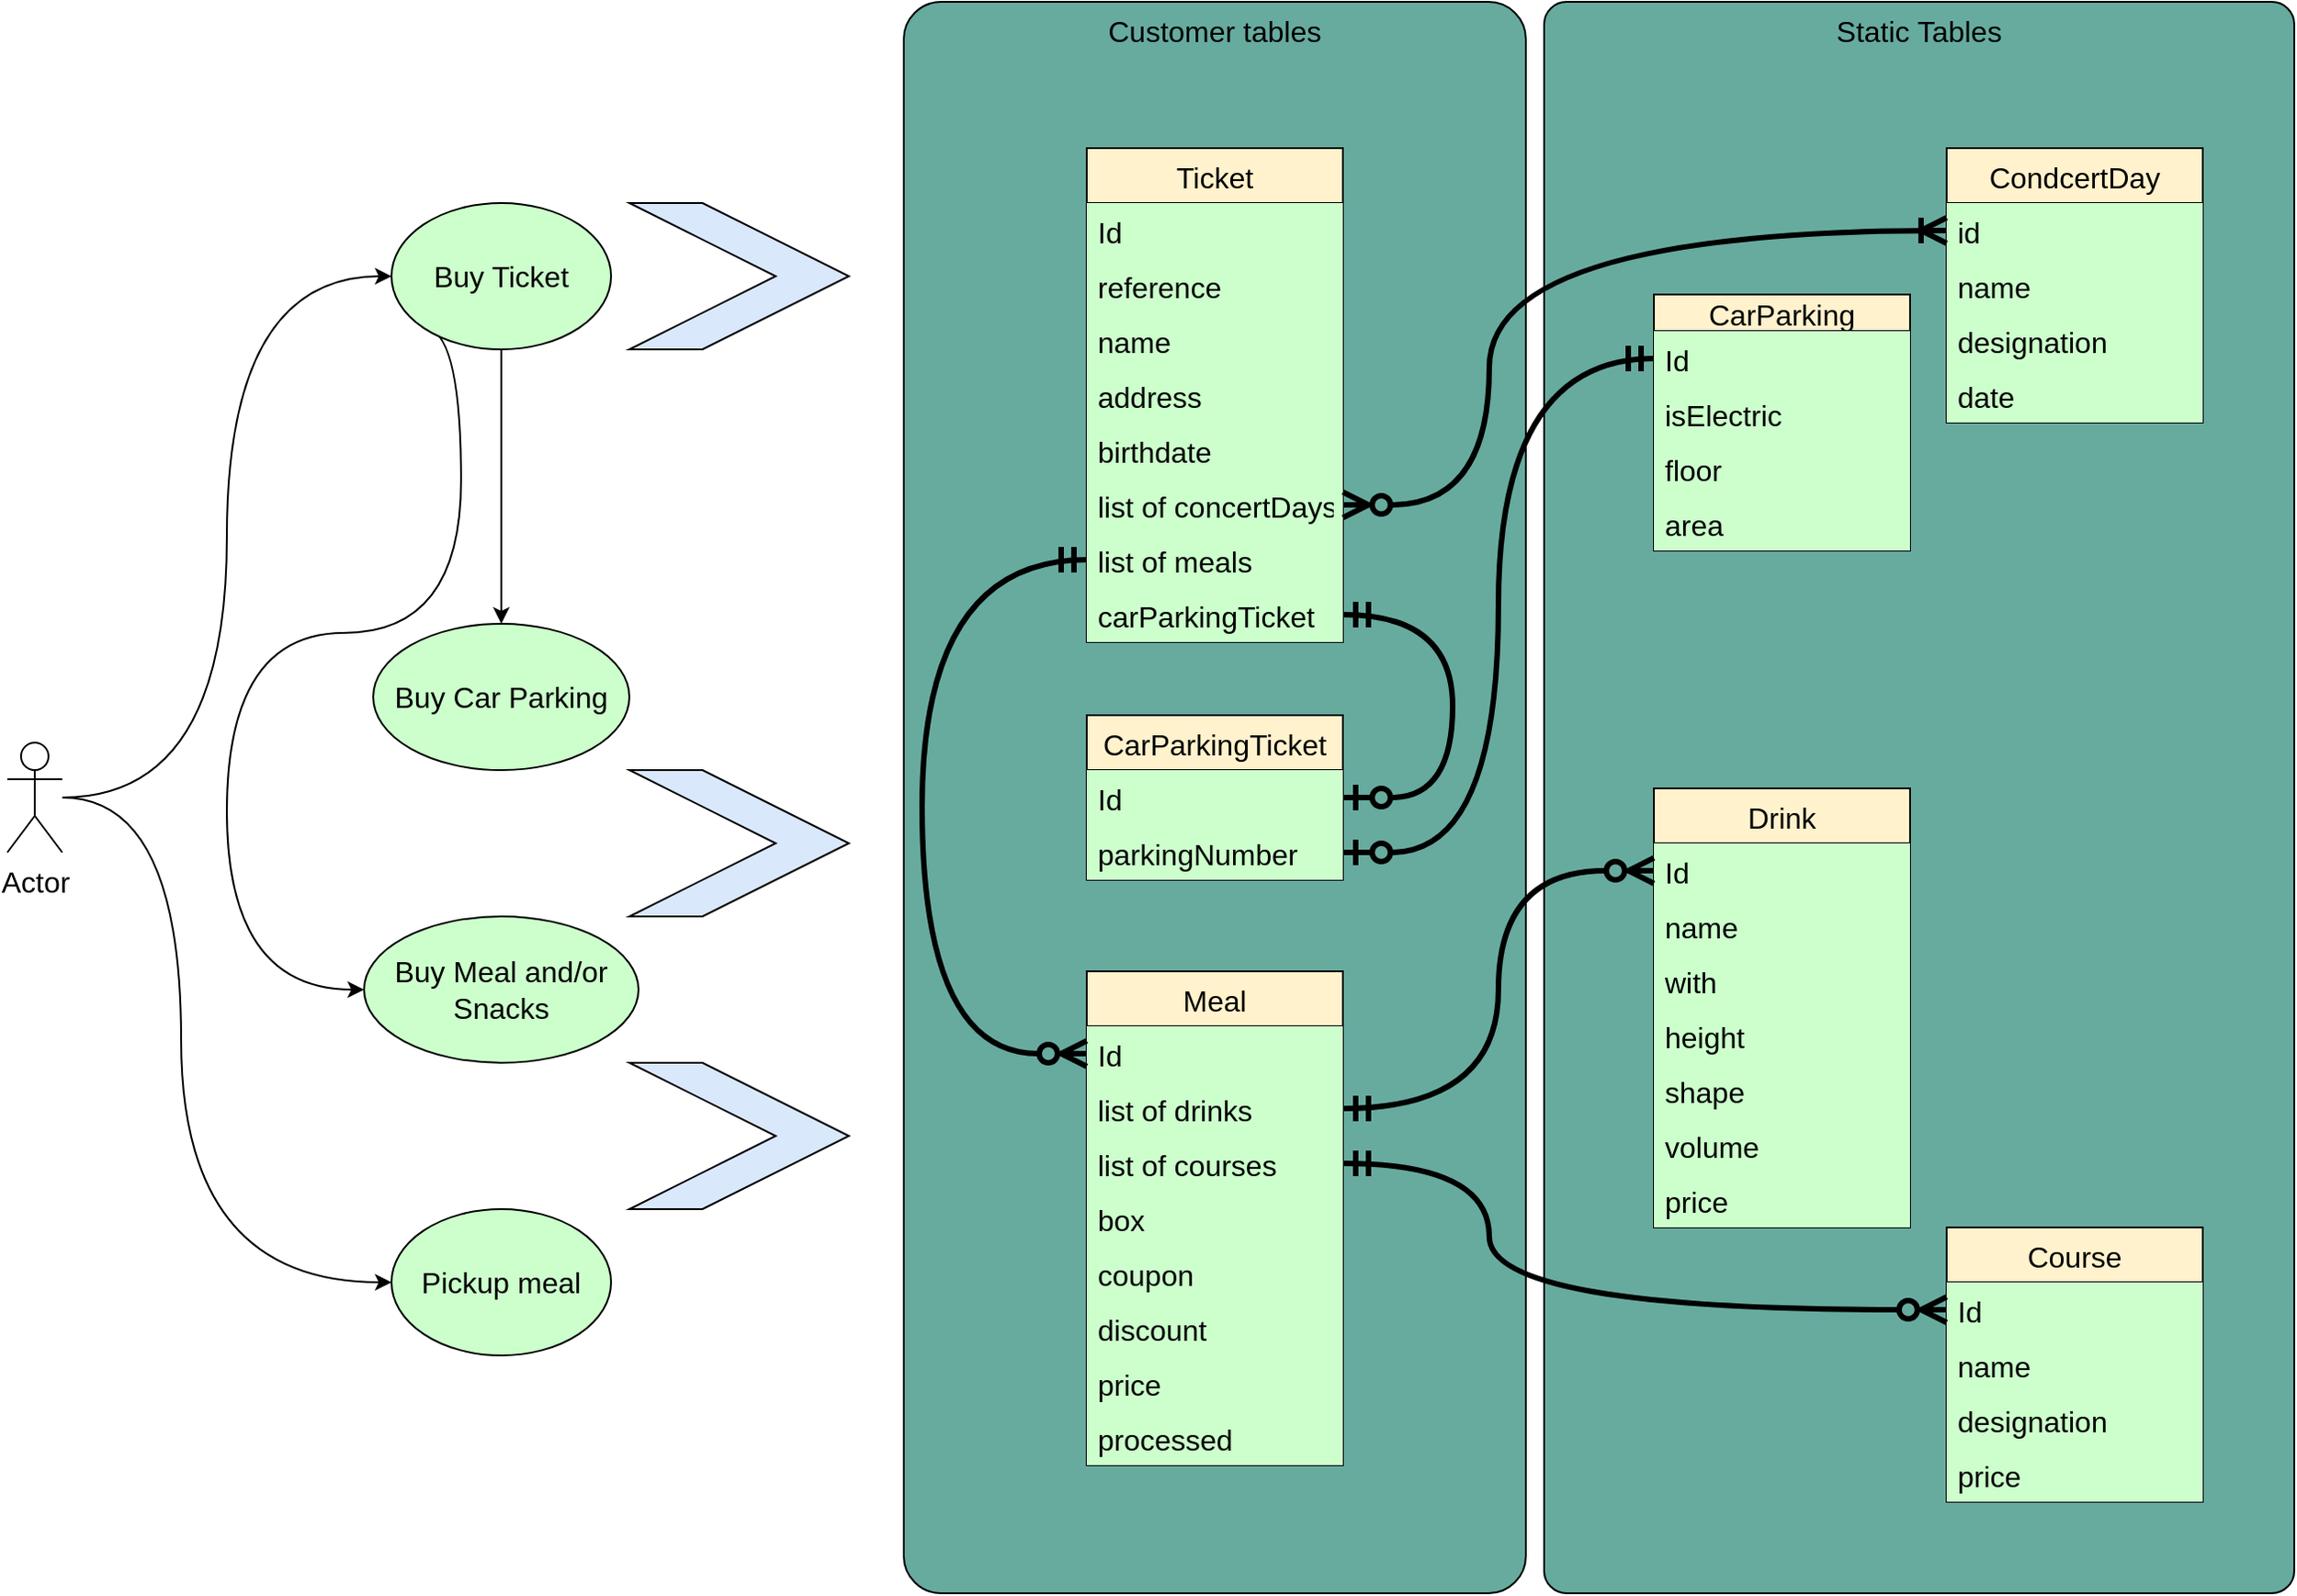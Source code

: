 <mxfile version="16.5.1" type="device"><diagram id="uhcYZJZ7Udj-fxOh4MYj" name="Page-1"><mxGraphModel dx="1843" dy="2539" grid="1" gridSize="10" guides="1" tooltips="1" connect="1" arrows="1" fold="1" page="1" pageScale="1" pageWidth="827" pageHeight="1169" math="0" shadow="0"><root><mxCell id="0"/><mxCell id="1" parent="0"/><mxCell id="LImlv7xBlvRgrsr66W5d-31" value="Customer tables" style="rounded=1;whiteSpace=wrap;html=1;horizontal=1;verticalAlign=top;arcSize=6;fontSize=16;fillColor=#67AB9F;strokeColor=#000000;" parent="1" vertex="1"><mxGeometry x="530" y="-50" width="340" height="870" as="geometry"/></mxCell><mxCell id="LImlv7xBlvRgrsr66W5d-30" value="Static Tables" style="rounded=1;whiteSpace=wrap;html=1;horizontal=1;verticalAlign=top;arcSize=3;fontSize=16;fillColor=#67AB9F;strokeColor=#000000;" parent="1" vertex="1"><mxGeometry x="880" y="-50" width="410" height="870" as="geometry"/></mxCell><mxCell id="LImlv7xBlvRgrsr66W5d-11" style="edgeStyle=orthogonalEdgeStyle;orthogonalLoop=1;jettySize=auto;html=1;entryX=0;entryY=0.5;entryDx=0;entryDy=0;curved=1;fontSize=16;" parent="1" source="LImlv7xBlvRgrsr66W5d-1" target="LImlv7xBlvRgrsr66W5d-10" edge="1"><mxGeometry relative="1" as="geometry"/></mxCell><mxCell id="LImlv7xBlvRgrsr66W5d-37" style="edgeStyle=orthogonalEdgeStyle;curved=1;orthogonalLoop=1;jettySize=auto;html=1;entryX=0;entryY=0.5;entryDx=0;entryDy=0;fontSize=16;" parent="1" source="LImlv7xBlvRgrsr66W5d-1" target="LImlv7xBlvRgrsr66W5d-36" edge="1"><mxGeometry relative="1" as="geometry"><Array as="points"><mxPoint x="135" y="650"/></Array></mxGeometry></mxCell><mxCell id="LImlv7xBlvRgrsr66W5d-1" value="Actor" style="shape=umlActor;verticalLabelPosition=bottom;verticalAlign=top;html=1;outlineConnect=0;fontSize=16;" parent="1" vertex="1"><mxGeometry x="40" y="355" width="30" height="60" as="geometry"/></mxCell><mxCell id="LImlv7xBlvRgrsr66W5d-6" value="Ticket" style="swimlane;fontStyle=0;childLayout=stackLayout;horizontal=1;startSize=30;horizontalStack=0;resizeParent=1;resizeParentMax=0;resizeLast=0;collapsible=1;marginBottom=0;fillColor=#fff2cc;strokeColor=#000000;fontSize=16;" parent="1" vertex="1"><mxGeometry x="630" y="30" width="140" height="270" as="geometry"><mxRectangle x="490" y="30" width="60" height="30" as="alternateBounds"/></mxGeometry></mxCell><mxCell id="LImlv7xBlvRgrsr66W5d-7" value="Id" style="text;strokeColor=none;fillColor=#CCFFCC;align=left;verticalAlign=middle;spacingLeft=4;spacingRight=4;overflow=hidden;points=[[0,0.5],[1,0.5]];portConstraint=eastwest;rotatable=0;fontSize=16;" parent="LImlv7xBlvRgrsr66W5d-6" vertex="1"><mxGeometry y="30" width="140" height="30" as="geometry"/></mxCell><mxCell id="LImlv7xBlvRgrsr66W5d-8" value="reference" style="text;strokeColor=none;fillColor=#CCFFCC;align=left;verticalAlign=middle;spacingLeft=4;spacingRight=4;overflow=hidden;points=[[0,0.5],[1,0.5]];portConstraint=eastwest;rotatable=0;fontSize=16;" parent="LImlv7xBlvRgrsr66W5d-6" vertex="1"><mxGeometry y="60" width="140" height="30" as="geometry"/></mxCell><mxCell id="LImlv7xBlvRgrsr66W5d-9" value="name" style="text;strokeColor=none;fillColor=#CCFFCC;align=left;verticalAlign=middle;spacingLeft=4;spacingRight=4;overflow=hidden;points=[[0,0.5],[1,0.5]];portConstraint=eastwest;rotatable=0;fontSize=16;" parent="LImlv7xBlvRgrsr66W5d-6" vertex="1"><mxGeometry y="90" width="140" height="30" as="geometry"/></mxCell><mxCell id="LImlv7xBlvRgrsr66W5d-13" value="address" style="text;strokeColor=none;fillColor=#CCFFCC;align=left;verticalAlign=middle;spacingLeft=4;spacingRight=4;overflow=hidden;points=[[0,0.5],[1,0.5]];portConstraint=eastwest;rotatable=0;fontSize=16;" parent="LImlv7xBlvRgrsr66W5d-6" vertex="1"><mxGeometry y="120" width="140" height="30" as="geometry"/></mxCell><mxCell id="LImlv7xBlvRgrsr66W5d-14" value="birthdate" style="text;strokeColor=none;fillColor=#CCFFCC;align=left;verticalAlign=middle;spacingLeft=4;spacingRight=4;overflow=hidden;points=[[0,0.5],[1,0.5]];portConstraint=eastwest;rotatable=0;fontSize=16;" parent="LImlv7xBlvRgrsr66W5d-6" vertex="1"><mxGeometry y="150" width="140" height="30" as="geometry"/></mxCell><mxCell id="LImlv7xBlvRgrsr66W5d-25" value="list of concertDays" style="text;strokeColor=none;fillColor=#CCFFCC;align=left;verticalAlign=middle;spacingLeft=4;spacingRight=4;overflow=hidden;points=[[0,0.5],[1,0.5]];portConstraint=eastwest;rotatable=0;fontSize=16;" parent="LImlv7xBlvRgrsr66W5d-6" vertex="1"><mxGeometry y="180" width="140" height="30" as="geometry"/></mxCell><mxCell id="LImlv7xBlvRgrsr66W5d-73" value="list of meals" style="text;strokeColor=none;fillColor=#CCFFCC;align=left;verticalAlign=middle;spacingLeft=4;spacingRight=4;overflow=hidden;points=[[0,0.5],[1,0.5]];portConstraint=eastwest;rotatable=0;fontSize=16;" parent="LImlv7xBlvRgrsr66W5d-6" vertex="1"><mxGeometry y="210" width="140" height="30" as="geometry"/></mxCell><mxCell id="AdTUrhO-m0qXJzWCmlqj-5" value="carParkingTicket" style="text;strokeColor=none;fillColor=#CCFFCC;align=left;verticalAlign=middle;spacingLeft=4;spacingRight=4;overflow=hidden;points=[[0,0.5],[1,0.5]];portConstraint=eastwest;rotatable=0;fontSize=16;" parent="LImlv7xBlvRgrsr66W5d-6" vertex="1"><mxGeometry y="240" width="140" height="30" as="geometry"/></mxCell><mxCell id="LImlv7xBlvRgrsr66W5d-17" style="edgeStyle=orthogonalEdgeStyle;curved=1;orthogonalLoop=1;jettySize=auto;html=1;entryX=0.5;entryY=0;entryDx=0;entryDy=0;fontSize=16;" parent="1" source="LImlv7xBlvRgrsr66W5d-10" target="LImlv7xBlvRgrsr66W5d-16" edge="1"><mxGeometry relative="1" as="geometry"/></mxCell><mxCell id="LImlv7xBlvRgrsr66W5d-34" style="edgeStyle=orthogonalEdgeStyle;curved=1;orthogonalLoop=1;jettySize=auto;html=1;exitX=0;exitY=1;exitDx=0;exitDy=0;entryX=0;entryY=0.5;entryDx=0;entryDy=0;fontSize=16;" parent="1" source="LImlv7xBlvRgrsr66W5d-10" target="LImlv7xBlvRgrsr66W5d-35" edge="1"><mxGeometry relative="1" as="geometry"><mxPoint x="260" y="410" as="targetPoint"/><Array as="points"><mxPoint x="288" y="295"/><mxPoint x="160" y="295"/><mxPoint x="160" y="490"/></Array></mxGeometry></mxCell><mxCell id="LImlv7xBlvRgrsr66W5d-10" value="Buy Ticket" style="ellipse;whiteSpace=wrap;html=1;fontSize=16;fillColor=#CCFFCC;" parent="1" vertex="1"><mxGeometry x="250" y="60" width="120" height="80" as="geometry"/></mxCell><mxCell id="LImlv7xBlvRgrsr66W5d-15" value="" style="shape=step;perimeter=stepPerimeter;whiteSpace=wrap;html=1;fixedSize=1;size=80;fontSize=16;fillColor=#dae8fc;strokeColor=#000000;" parent="1" vertex="1"><mxGeometry x="380" y="60" width="120" height="80" as="geometry"/></mxCell><mxCell id="LImlv7xBlvRgrsr66W5d-16" value="Buy Car Parking" style="ellipse;whiteSpace=wrap;html=1;fontSize=16;fillColor=#CCFFCC;" parent="1" vertex="1"><mxGeometry x="240" y="290" width="140" height="80" as="geometry"/></mxCell><mxCell id="LImlv7xBlvRgrsr66W5d-18" value="CarParkingTicket" style="swimlane;fontStyle=0;childLayout=stackLayout;horizontal=1;startSize=30;horizontalStack=0;resizeParent=1;resizeParentMax=0;resizeLast=0;collapsible=1;marginBottom=0;fillColor=#fff2cc;strokeColor=#000000;fontSize=16;" parent="1" vertex="1"><mxGeometry x="630" y="340" width="140" height="90" as="geometry"><mxRectangle x="490" y="30" width="60" height="30" as="alternateBounds"/></mxGeometry></mxCell><mxCell id="LImlv7xBlvRgrsr66W5d-19" value="Id" style="text;strokeColor=none;fillColor=#CCFFCC;align=left;verticalAlign=middle;spacingLeft=4;spacingRight=4;overflow=hidden;points=[[0,0.5],[1,0.5]];portConstraint=eastwest;rotatable=0;fontSize=16;" parent="LImlv7xBlvRgrsr66W5d-18" vertex="1"><mxGeometry y="30" width="140" height="30" as="geometry"/></mxCell><mxCell id="LImlv7xBlvRgrsr66W5d-20" value="parkingNumber" style="text;strokeColor=none;fillColor=#CCFFCC;align=left;verticalAlign=middle;spacingLeft=4;spacingRight=4;overflow=hidden;points=[[0,0.5],[1,0.5]];portConstraint=eastwest;rotatable=0;fontSize=16;" parent="LImlv7xBlvRgrsr66W5d-18" vertex="1"><mxGeometry y="60" width="140" height="30" as="geometry"/></mxCell><mxCell id="LImlv7xBlvRgrsr66W5d-24" value="" style="shape=step;perimeter=stepPerimeter;whiteSpace=wrap;html=1;fixedSize=1;size=80;fontSize=16;fillColor=#dae8fc;strokeColor=#000000;" parent="1" vertex="1"><mxGeometry x="380" y="370" width="120" height="80" as="geometry"/></mxCell><mxCell id="LImlv7xBlvRgrsr66W5d-26" value="CarParking" style="swimlane;fontStyle=0;childLayout=stackLayout;horizontal=1;startSize=20;horizontalStack=0;resizeParent=1;resizeParentMax=0;resizeLast=0;collapsible=1;marginBottom=0;fillColor=#fff2cc;strokeColor=#000000;fontSize=16;" parent="1" vertex="1"><mxGeometry x="940" y="110" width="140" height="140" as="geometry"/></mxCell><mxCell id="LImlv7xBlvRgrsr66W5d-27" value="Id" style="text;strokeColor=none;fillColor=#CCFFCC;align=left;verticalAlign=middle;spacingLeft=4;spacingRight=4;overflow=hidden;points=[[0,0.5],[1,0.5]];portConstraint=eastwest;rotatable=0;fontSize=16;" parent="LImlv7xBlvRgrsr66W5d-26" vertex="1"><mxGeometry y="20" width="140" height="30" as="geometry"/></mxCell><mxCell id="LImlv7xBlvRgrsr66W5d-28" value="isElectric" style="text;strokeColor=none;fillColor=#CCFFCC;align=left;verticalAlign=middle;spacingLeft=4;spacingRight=4;overflow=hidden;points=[[0,0.5],[1,0.5]];portConstraint=eastwest;rotatable=0;fontSize=16;" parent="LImlv7xBlvRgrsr66W5d-26" vertex="1"><mxGeometry y="50" width="140" height="30" as="geometry"/></mxCell><mxCell id="LImlv7xBlvRgrsr66W5d-29" value="floor" style="text;strokeColor=none;fillColor=#CCFFCC;align=left;verticalAlign=middle;spacingLeft=4;spacingRight=4;overflow=hidden;points=[[0,0.5],[1,0.5]];portConstraint=eastwest;rotatable=0;fontSize=16;" parent="LImlv7xBlvRgrsr66W5d-26" vertex="1"><mxGeometry y="80" width="140" height="30" as="geometry"/></mxCell><mxCell id="LImlv7xBlvRgrsr66W5d-33" value="area" style="text;strokeColor=none;fillColor=#CCFFCC;align=left;verticalAlign=middle;spacingLeft=4;spacingRight=4;overflow=hidden;points=[[0,0.5],[1,0.5]];portConstraint=eastwest;rotatable=0;fontSize=16;" parent="LImlv7xBlvRgrsr66W5d-26" vertex="1"><mxGeometry y="110" width="140" height="30" as="geometry"/></mxCell><mxCell id="LImlv7xBlvRgrsr66W5d-32" style="edgeStyle=orthogonalEdgeStyle;curved=1;orthogonalLoop=1;jettySize=auto;html=1;entryX=0;entryY=0.5;entryDx=0;entryDy=0;endArrow=ERmandOne;endFill=0;startArrow=ERzeroToOne;startFill=0;endSize=10;startSize=10;fontSize=16;strokeWidth=3;" parent="1" source="LImlv7xBlvRgrsr66W5d-20" target="LImlv7xBlvRgrsr66W5d-27" edge="1"><mxGeometry relative="1" as="geometry"/></mxCell><mxCell id="LImlv7xBlvRgrsr66W5d-35" value="Buy Meal and/or Snacks" style="ellipse;whiteSpace=wrap;html=1;fontSize=16;fillColor=#CCFFCC;" parent="1" vertex="1"><mxGeometry x="235" y="450" width="150" height="80" as="geometry"/></mxCell><mxCell id="LImlv7xBlvRgrsr66W5d-36" value="Pickup meal" style="ellipse;whiteSpace=wrap;html=1;fontSize=16;fillColor=#CCFFCC;" parent="1" vertex="1"><mxGeometry x="250" y="610" width="120" height="80" as="geometry"/></mxCell><mxCell id="LImlv7xBlvRgrsr66W5d-38" value="" style="shape=step;perimeter=stepPerimeter;whiteSpace=wrap;html=1;fixedSize=1;size=80;fontSize=16;fillColor=#dae8fc;strokeColor=#000000;" parent="1" vertex="1"><mxGeometry x="380" y="530" width="120" height="80" as="geometry"/></mxCell><mxCell id="LImlv7xBlvRgrsr66W5d-39" value="Meal" style="swimlane;fontStyle=0;childLayout=stackLayout;horizontal=1;startSize=30;horizontalStack=0;resizeParent=1;resizeParentMax=0;resizeLast=0;collapsible=1;marginBottom=0;fillColor=#fff2cc;strokeColor=#000000;fontSize=16;" parent="1" vertex="1"><mxGeometry x="630" y="480" width="140" height="270" as="geometry"><mxRectangle x="490" y="30" width="60" height="30" as="alternateBounds"/></mxGeometry></mxCell><mxCell id="LImlv7xBlvRgrsr66W5d-40" value="Id" style="text;strokeColor=none;fillColor=#CCFFCC;align=left;verticalAlign=middle;spacingLeft=4;spacingRight=4;overflow=hidden;points=[[0,0.5],[1,0.5]];portConstraint=eastwest;rotatable=0;fontSize=16;" parent="LImlv7xBlvRgrsr66W5d-39" vertex="1"><mxGeometry y="30" width="140" height="30" as="geometry"/></mxCell><mxCell id="AdTUrhO-m0qXJzWCmlqj-10" value="list of drinks" style="text;strokeColor=none;fillColor=#CCFFCC;align=left;verticalAlign=middle;spacingLeft=4;spacingRight=4;overflow=hidden;points=[[0,0.5],[1,0.5]];portConstraint=eastwest;rotatable=0;fontSize=16;" parent="LImlv7xBlvRgrsr66W5d-39" vertex="1"><mxGeometry y="60" width="140" height="30" as="geometry"/></mxCell><mxCell id="LImlv7xBlvRgrsr66W5d-41" value="list of courses" style="text;strokeColor=none;fillColor=#CCFFCC;align=left;verticalAlign=middle;spacingLeft=4;spacingRight=4;overflow=hidden;points=[[0,0.5],[1,0.5]];portConstraint=eastwest;rotatable=0;fontSize=16;" parent="LImlv7xBlvRgrsr66W5d-39" vertex="1"><mxGeometry y="90" width="140" height="30" as="geometry"/></mxCell><mxCell id="LImlv7xBlvRgrsr66W5d-62" value="box" style="text;strokeColor=none;fillColor=#CCFFCC;align=left;verticalAlign=middle;spacingLeft=4;spacingRight=4;overflow=hidden;points=[[0,0.5],[1,0.5]];portConstraint=eastwest;rotatable=0;fontSize=16;" parent="LImlv7xBlvRgrsr66W5d-39" vertex="1"><mxGeometry y="120" width="140" height="30" as="geometry"/></mxCell><mxCell id="LImlv7xBlvRgrsr66W5d-63" value="coupon" style="text;strokeColor=none;fillColor=#CCFFCC;align=left;verticalAlign=middle;spacingLeft=4;spacingRight=4;overflow=hidden;points=[[0,0.5],[1,0.5]];portConstraint=eastwest;rotatable=0;fontSize=16;" parent="LImlv7xBlvRgrsr66W5d-39" vertex="1"><mxGeometry y="150" width="140" height="30" as="geometry"/></mxCell><mxCell id="LImlv7xBlvRgrsr66W5d-64" value="discount" style="text;strokeColor=none;fillColor=#CCFFCC;align=left;verticalAlign=middle;spacingLeft=4;spacingRight=4;overflow=hidden;points=[[0,0.5],[1,0.5]];portConstraint=eastwest;rotatable=0;fontSize=16;" parent="LImlv7xBlvRgrsr66W5d-39" vertex="1"><mxGeometry y="180" width="140" height="30" as="geometry"/></mxCell><mxCell id="LImlv7xBlvRgrsr66W5d-65" value="price" style="text;strokeColor=none;fillColor=#CCFFCC;align=left;verticalAlign=middle;spacingLeft=4;spacingRight=4;overflow=hidden;points=[[0,0.5],[1,0.5]];portConstraint=eastwest;rotatable=0;fontSize=16;" parent="LImlv7xBlvRgrsr66W5d-39" vertex="1"><mxGeometry y="210" width="140" height="30" as="geometry"/></mxCell><mxCell id="LImlv7xBlvRgrsr66W5d-66" value="processed" style="text;strokeColor=none;fillColor=#CCFFCC;align=left;verticalAlign=middle;spacingLeft=4;spacingRight=4;overflow=hidden;points=[[0,0.5],[1,0.5]];portConstraint=eastwest;rotatable=0;fontSize=16;" parent="LImlv7xBlvRgrsr66W5d-39" vertex="1"><mxGeometry y="240" width="140" height="30" as="geometry"/></mxCell><mxCell id="LImlv7xBlvRgrsr66W5d-42" value="Drink" style="swimlane;fontStyle=0;childLayout=stackLayout;horizontal=1;startSize=30;horizontalStack=0;resizeParent=1;resizeParentMax=0;resizeLast=0;collapsible=1;marginBottom=0;fillColor=#fff2cc;strokeColor=#000000;fontSize=16;" parent="1" vertex="1"><mxGeometry x="940" y="380" width="140" height="240" as="geometry"><mxRectangle x="490" y="30" width="60" height="30" as="alternateBounds"/></mxGeometry></mxCell><mxCell id="LImlv7xBlvRgrsr66W5d-43" value="Id" style="text;strokeColor=none;fillColor=#CCFFCC;align=left;verticalAlign=middle;spacingLeft=4;spacingRight=4;overflow=hidden;points=[[0,0.5],[1,0.5]];portConstraint=eastwest;rotatable=0;fontSize=16;" parent="LImlv7xBlvRgrsr66W5d-42" vertex="1"><mxGeometry y="30" width="140" height="30" as="geometry"/></mxCell><mxCell id="LImlv7xBlvRgrsr66W5d-44" value="name" style="text;strokeColor=none;fillColor=#CCFFCC;align=left;verticalAlign=middle;spacingLeft=4;spacingRight=4;overflow=hidden;points=[[0,0.5],[1,0.5]];portConstraint=eastwest;rotatable=0;fontSize=16;" parent="LImlv7xBlvRgrsr66W5d-42" vertex="1"><mxGeometry y="60" width="140" height="30" as="geometry"/></mxCell><mxCell id="LImlv7xBlvRgrsr66W5d-45" value="with" style="text;strokeColor=none;fillColor=#CCFFCC;align=left;verticalAlign=middle;spacingLeft=4;spacingRight=4;overflow=hidden;points=[[0,0.5],[1,0.5]];portConstraint=eastwest;rotatable=0;fontSize=16;" parent="LImlv7xBlvRgrsr66W5d-42" vertex="1"><mxGeometry y="90" width="140" height="30" as="geometry"/></mxCell><mxCell id="LImlv7xBlvRgrsr66W5d-46" value="height" style="text;strokeColor=none;fillColor=#CCFFCC;align=left;verticalAlign=middle;spacingLeft=4;spacingRight=4;overflow=hidden;points=[[0,0.5],[1,0.5]];portConstraint=eastwest;rotatable=0;fontSize=16;" parent="LImlv7xBlvRgrsr66W5d-42" vertex="1"><mxGeometry y="120" width="140" height="30" as="geometry"/></mxCell><mxCell id="LImlv7xBlvRgrsr66W5d-47" value="shape" style="text;strokeColor=none;fillColor=#CCFFCC;align=left;verticalAlign=middle;spacingLeft=4;spacingRight=4;overflow=hidden;points=[[0,0.5],[1,0.5]];portConstraint=eastwest;rotatable=0;fontSize=16;" parent="LImlv7xBlvRgrsr66W5d-42" vertex="1"><mxGeometry y="150" width="140" height="30" as="geometry"/></mxCell><mxCell id="LImlv7xBlvRgrsr66W5d-48" value="volume" style="text;strokeColor=none;fillColor=#CCFFCC;align=left;verticalAlign=middle;spacingLeft=4;spacingRight=4;overflow=hidden;points=[[0,0.5],[1,0.5]];portConstraint=eastwest;rotatable=0;fontSize=16;" parent="LImlv7xBlvRgrsr66W5d-42" vertex="1"><mxGeometry y="180" width="140" height="30" as="geometry"/></mxCell><mxCell id="LImlv7xBlvRgrsr66W5d-54" value="price" style="text;strokeColor=none;fillColor=#CCFFCC;align=left;verticalAlign=middle;spacingLeft=4;spacingRight=4;overflow=hidden;points=[[0,0.5],[1,0.5]];portConstraint=eastwest;rotatable=0;fontSize=16;" parent="LImlv7xBlvRgrsr66W5d-42" vertex="1"><mxGeometry y="210" width="140" height="30" as="geometry"/></mxCell><mxCell id="LImlv7xBlvRgrsr66W5d-49" value="Course" style="swimlane;fontStyle=0;childLayout=stackLayout;horizontal=1;startSize=30;horizontalStack=0;resizeParent=1;resizeParentMax=0;resizeLast=0;collapsible=1;marginBottom=0;fillColor=#fff2cc;strokeColor=#000000;fontSize=16;" parent="1" vertex="1"><mxGeometry x="1100" y="620" width="140" height="150" as="geometry"><mxRectangle x="490" y="30" width="60" height="30" as="alternateBounds"/></mxGeometry></mxCell><mxCell id="LImlv7xBlvRgrsr66W5d-50" value="Id" style="text;strokeColor=none;fillColor=#CCFFCC;align=left;verticalAlign=middle;spacingLeft=4;spacingRight=4;overflow=hidden;points=[[0,0.5],[1,0.5]];portConstraint=eastwest;rotatable=0;fontSize=16;" parent="LImlv7xBlvRgrsr66W5d-49" vertex="1"><mxGeometry y="30" width="140" height="30" as="geometry"/></mxCell><mxCell id="LImlv7xBlvRgrsr66W5d-51" value="name" style="text;strokeColor=none;fillColor=#CCFFCC;align=left;verticalAlign=middle;spacingLeft=4;spacingRight=4;overflow=hidden;points=[[0,0.5],[1,0.5]];portConstraint=eastwest;rotatable=0;fontSize=16;" parent="LImlv7xBlvRgrsr66W5d-49" vertex="1"><mxGeometry y="60" width="140" height="30" as="geometry"/></mxCell><mxCell id="LImlv7xBlvRgrsr66W5d-52" value="designation" style="text;strokeColor=none;fillColor=#CCFFCC;align=left;verticalAlign=middle;spacingLeft=4;spacingRight=4;overflow=hidden;points=[[0,0.5],[1,0.5]];portConstraint=eastwest;rotatable=0;fontSize=16;" parent="LImlv7xBlvRgrsr66W5d-49" vertex="1"><mxGeometry y="90" width="140" height="30" as="geometry"/></mxCell><mxCell id="LImlv7xBlvRgrsr66W5d-53" value="price" style="text;strokeColor=none;fillColor=#CCFFCC;align=left;verticalAlign=middle;spacingLeft=4;spacingRight=4;overflow=hidden;points=[[0,0.5],[1,0.5]];portConstraint=eastwest;rotatable=0;fontSize=16;" parent="LImlv7xBlvRgrsr66W5d-49" vertex="1"><mxGeometry y="120" width="140" height="30" as="geometry"/></mxCell><mxCell id="LImlv7xBlvRgrsr66W5d-60" style="edgeStyle=orthogonalEdgeStyle;curved=1;orthogonalLoop=1;jettySize=auto;html=1;exitX=1;exitY=0.5;exitDx=0;exitDy=0;entryX=0;entryY=0.5;entryDx=0;entryDy=0;endSize=10;startSize=10;endArrow=ERzeroToMany;endFill=0;startArrow=ERmandOne;startFill=0;fontSize=16;strokeWidth=3;" parent="1" source="AdTUrhO-m0qXJzWCmlqj-10" target="LImlv7xBlvRgrsr66W5d-43" edge="1"><mxGeometry relative="1" as="geometry"/></mxCell><mxCell id="LImlv7xBlvRgrsr66W5d-61" style="edgeStyle=orthogonalEdgeStyle;curved=1;orthogonalLoop=1;jettySize=auto;html=1;entryX=0;entryY=0.5;entryDx=0;entryDy=0;exitX=1;exitY=0.5;exitDx=0;exitDy=0;endSize=10;startSize=10;startArrow=ERmandOne;startFill=0;endArrow=ERzeroToMany;endFill=0;fontSize=16;strokeWidth=3;" parent="1" source="LImlv7xBlvRgrsr66W5d-41" target="LImlv7xBlvRgrsr66W5d-50" edge="1"><mxGeometry relative="1" as="geometry"><Array as="points"><mxPoint x="850" y="585"/><mxPoint x="850" y="665"/></Array></mxGeometry></mxCell><mxCell id="LImlv7xBlvRgrsr66W5d-67" value="CondcertDay" style="swimlane;fontStyle=0;childLayout=stackLayout;horizontal=1;startSize=30;horizontalStack=0;resizeParent=1;resizeParentMax=0;resizeLast=0;collapsible=1;marginBottom=0;fillColor=#fff2cc;strokeColor=#000000;fontSize=16;" parent="1" vertex="1"><mxGeometry x="1100" y="30" width="140" height="150" as="geometry"/></mxCell><mxCell id="LImlv7xBlvRgrsr66W5d-68" value="id" style="text;strokeColor=none;fillColor=#CCFFCC;align=left;verticalAlign=middle;spacingLeft=4;spacingRight=4;overflow=hidden;points=[[0,0.5],[1,0.5]];portConstraint=eastwest;rotatable=0;fontSize=16;" parent="LImlv7xBlvRgrsr66W5d-67" vertex="1"><mxGeometry y="30" width="140" height="30" as="geometry"/></mxCell><mxCell id="LImlv7xBlvRgrsr66W5d-69" value="name" style="text;strokeColor=none;fillColor=#CCFFCC;align=left;verticalAlign=middle;spacingLeft=4;spacingRight=4;overflow=hidden;points=[[0,0.5],[1,0.5]];portConstraint=eastwest;rotatable=0;fontSize=16;" parent="LImlv7xBlvRgrsr66W5d-67" vertex="1"><mxGeometry y="60" width="140" height="30" as="geometry"/></mxCell><mxCell id="LImlv7xBlvRgrsr66W5d-70" value="designation" style="text;strokeColor=none;fillColor=#CCFFCC;align=left;verticalAlign=middle;spacingLeft=4;spacingRight=4;overflow=hidden;points=[[0,0.5],[1,0.5]];portConstraint=eastwest;rotatable=0;fontSize=16;" parent="LImlv7xBlvRgrsr66W5d-67" vertex="1"><mxGeometry y="90" width="140" height="30" as="geometry"/></mxCell><mxCell id="AdTUrhO-m0qXJzWCmlqj-1" value="date" style="text;strokeColor=none;fillColor=#CCFFCC;align=left;verticalAlign=middle;spacingLeft=4;spacingRight=4;overflow=hidden;points=[[0,0.5],[1,0.5]];portConstraint=eastwest;rotatable=0;fontSize=16;" parent="LImlv7xBlvRgrsr66W5d-67" vertex="1"><mxGeometry y="120" width="140" height="30" as="geometry"/></mxCell><mxCell id="LImlv7xBlvRgrsr66W5d-71" style="edgeStyle=orthogonalEdgeStyle;curved=1;orthogonalLoop=1;jettySize=auto;html=1;exitX=1;exitY=0.5;exitDx=0;exitDy=0;entryX=0;entryY=0.5;entryDx=0;entryDy=0;startArrow=ERzeroToMany;startFill=0;endArrow=ERoneToMany;endFill=0;strokeWidth=3;fontSize=16;targetPerimeterSpacing=0;endSize=10;startSize=10;" parent="1" source="LImlv7xBlvRgrsr66W5d-25" target="LImlv7xBlvRgrsr66W5d-68" edge="1"><mxGeometry relative="1" as="geometry"><Array as="points"><mxPoint x="850" y="225"/><mxPoint x="850" y="75"/></Array></mxGeometry></mxCell><mxCell id="LImlv7xBlvRgrsr66W5d-74" style="edgeStyle=orthogonalEdgeStyle;curved=1;orthogonalLoop=1;jettySize=auto;html=1;exitX=0;exitY=0.5;exitDx=0;exitDy=0;entryX=0;entryY=0.5;entryDx=0;entryDy=0;endSize=10;startSize=10;startArrow=ERmandOne;startFill=0;endArrow=ERzeroToMany;endFill=0;fontSize=16;strokeWidth=3;" parent="1" source="LImlv7xBlvRgrsr66W5d-73" target="LImlv7xBlvRgrsr66W5d-40" edge="1"><mxGeometry relative="1" as="geometry"><Array as="points"><mxPoint x="540" y="255"/><mxPoint x="540" y="525"/></Array></mxGeometry></mxCell><mxCell id="AdTUrhO-m0qXJzWCmlqj-3" style="edgeStyle=orthogonalEdgeStyle;orthogonalLoop=1;jettySize=auto;html=1;curved=1;" parent="1" target="LImlv7xBlvRgrsr66W5d-19" edge="1"><mxGeometry relative="1" as="geometry"><Array as="points"><mxPoint x="760" y="315"/><mxPoint x="760" y="350"/><mxPoint x="540" y="350"/><mxPoint x="540" y="410"/></Array></mxGeometry></mxCell><mxCell id="AdTUrhO-m0qXJzWCmlqj-9" style="edgeStyle=orthogonalEdgeStyle;curved=1;orthogonalLoop=1;jettySize=auto;html=1;entryX=1;entryY=0.5;entryDx=0;entryDy=0;fontSize=16;startArrow=ERmandOne;startFill=0;endArrow=ERzeroToOne;endFill=0;startSize=10;endSize=10;targetPerimeterSpacing=0;strokeWidth=3;" parent="1" source="AdTUrhO-m0qXJzWCmlqj-5" target="LImlv7xBlvRgrsr66W5d-19" edge="1"><mxGeometry relative="1" as="geometry"><Array as="points"><mxPoint x="830" y="285"/><mxPoint x="830" y="385"/></Array></mxGeometry></mxCell></root></mxGraphModel></diagram></mxfile>
